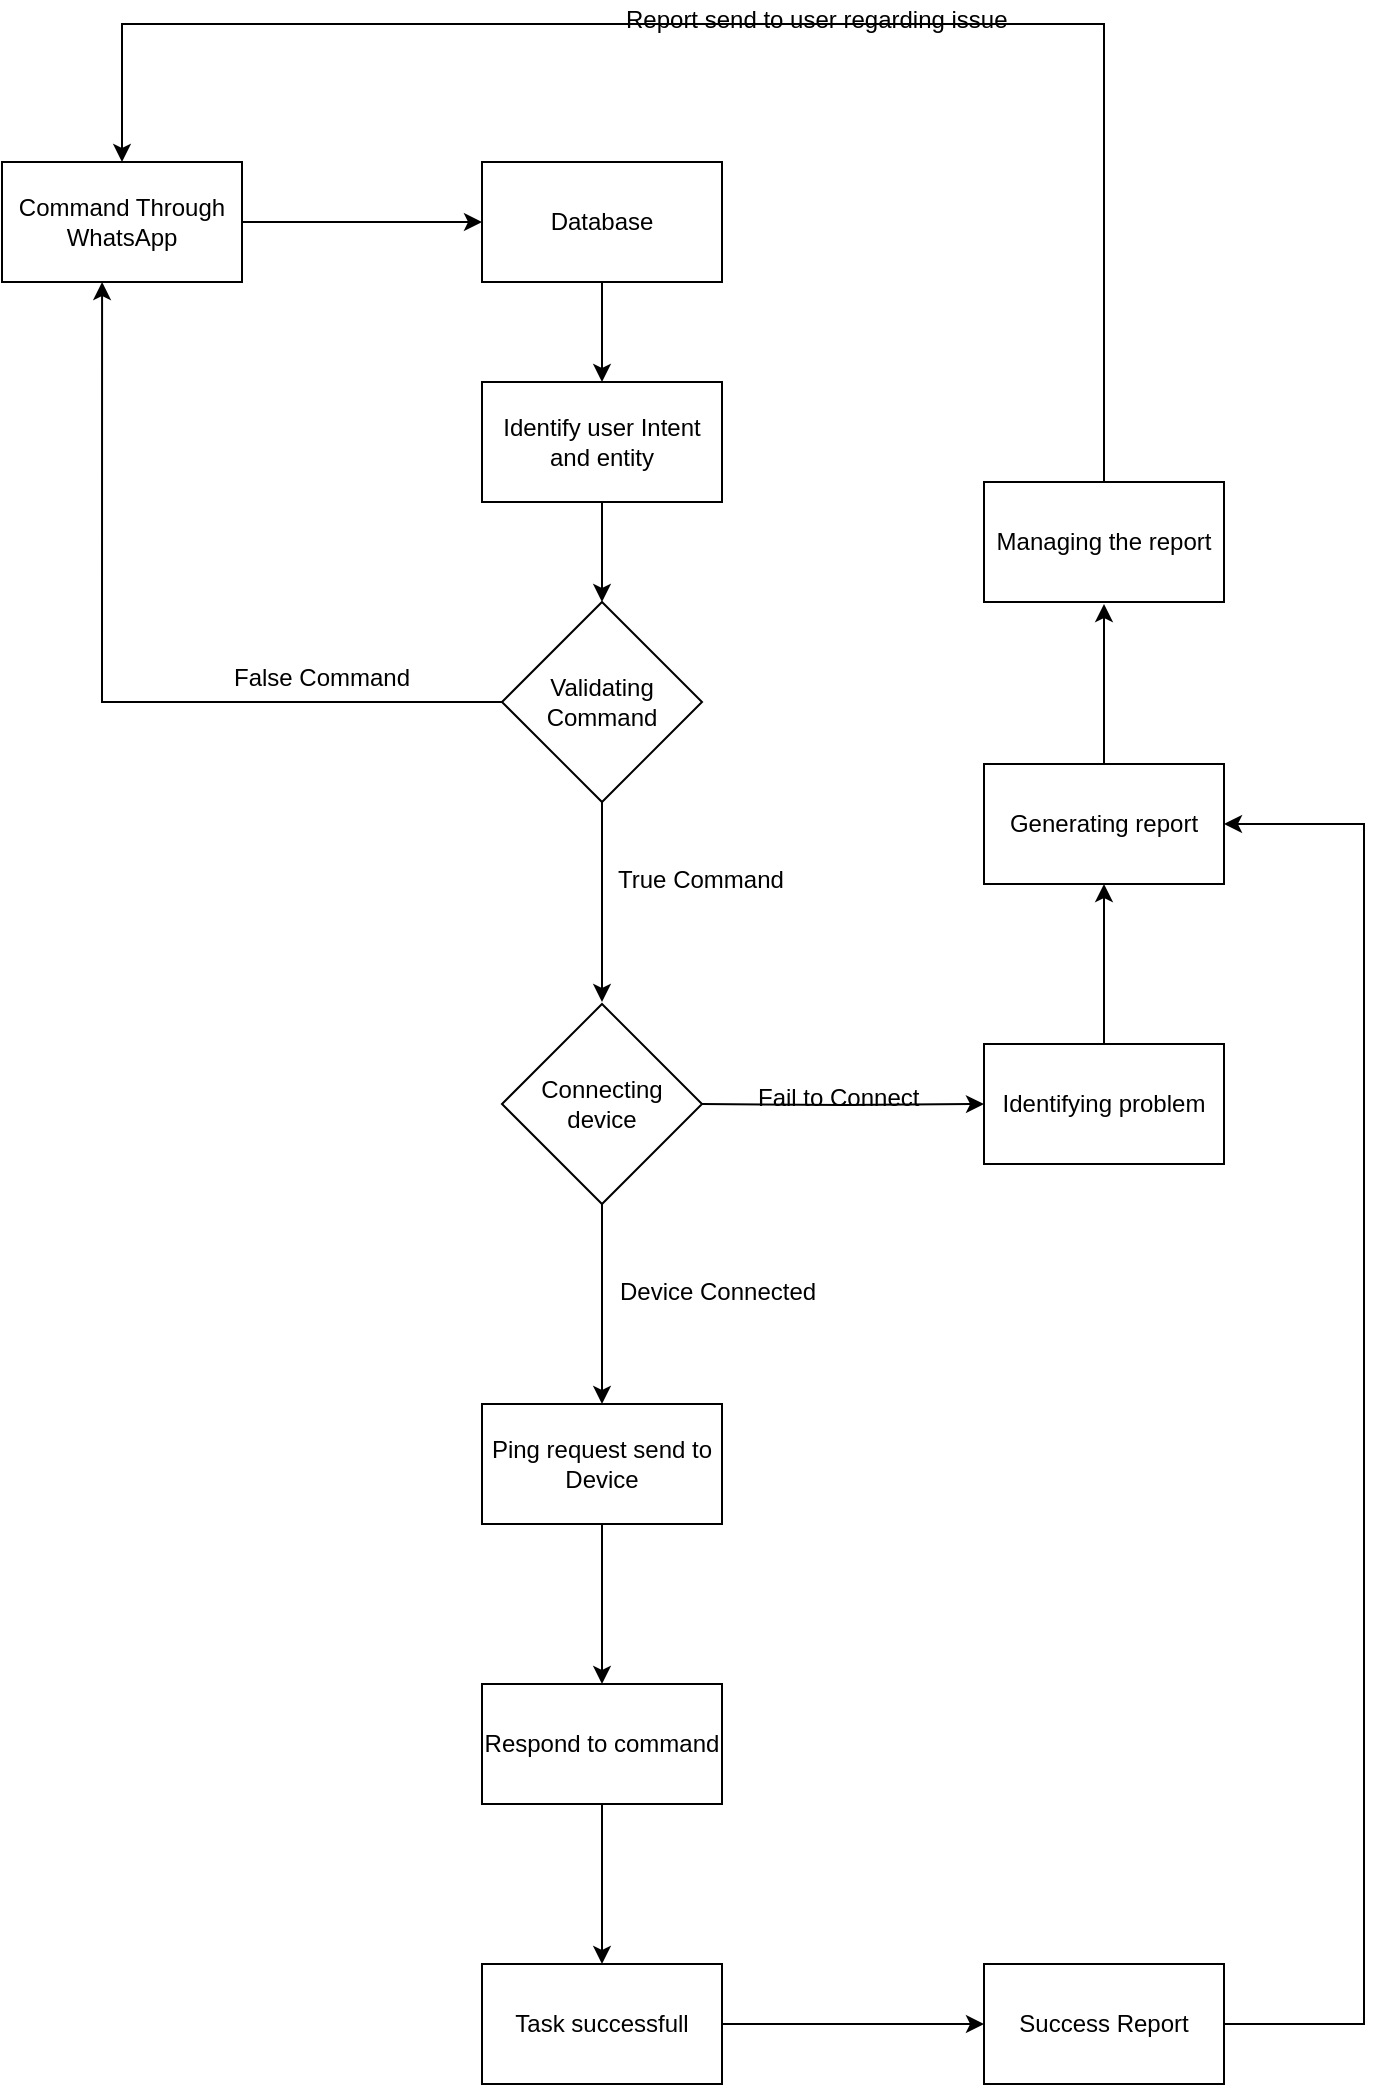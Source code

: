<mxfile version="11.1.4" type="github"><diagram id="h49ec6SwyPcDkB-ck6r0" name="Page-1"><mxGraphModel dx="1422" dy="803" grid="1" gridSize="10" guides="1" tooltips="1" connect="1" arrows="1" fold="1" page="1" pageScale="1" pageWidth="850" pageHeight="1100" math="0" shadow="0"><root><mxCell id="0"/><mxCell id="1" parent="0"/><mxCell id="25UMpvSqQ_4hfWYNe3iv-10" style="edgeStyle=orthogonalEdgeStyle;rounded=0;orthogonalLoop=1;jettySize=auto;html=1;" edge="1" parent="1" source="25UMpvSqQ_4hfWYNe3iv-1" target="25UMpvSqQ_4hfWYNe3iv-8"><mxGeometry relative="1" as="geometry"/></mxCell><mxCell id="25UMpvSqQ_4hfWYNe3iv-1" value="Command Through WhatsApp" style="rounded=0;whiteSpace=wrap;html=1;" vertex="1" parent="1"><mxGeometry x="119" y="99" width="120" height="60" as="geometry"/></mxCell><mxCell id="25UMpvSqQ_4hfWYNe3iv-18" style="edgeStyle=orthogonalEdgeStyle;rounded=0;orthogonalLoop=1;jettySize=auto;html=1;" edge="1" parent="1" source="25UMpvSqQ_4hfWYNe3iv-8" target="25UMpvSqQ_4hfWYNe3iv-11"><mxGeometry relative="1" as="geometry"/></mxCell><mxCell id="25UMpvSqQ_4hfWYNe3iv-8" value="Database" style="rounded=0;whiteSpace=wrap;html=1;align=center;" vertex="1" parent="1"><mxGeometry x="359" y="99" width="120" height="60" as="geometry"/></mxCell><mxCell id="25UMpvSqQ_4hfWYNe3iv-19" style="edgeStyle=orthogonalEdgeStyle;rounded=0;orthogonalLoop=1;jettySize=auto;html=1;" edge="1" parent="1" source="25UMpvSqQ_4hfWYNe3iv-11" target="25UMpvSqQ_4hfWYNe3iv-14"><mxGeometry relative="1" as="geometry"/></mxCell><mxCell id="25UMpvSqQ_4hfWYNe3iv-11" value="&lt;span&gt;Identify user Intent and entity&lt;/span&gt;" style="rounded=0;whiteSpace=wrap;html=1;align=center;" vertex="1" parent="1"><mxGeometry x="359" y="209" width="120" height="60" as="geometry"/></mxCell><mxCell id="25UMpvSqQ_4hfWYNe3iv-20" style="edgeStyle=orthogonalEdgeStyle;rounded=0;orthogonalLoop=1;jettySize=auto;html=1;entryX=0.417;entryY=1;entryDx=0;entryDy=0;entryPerimeter=0;" edge="1" parent="1" source="25UMpvSqQ_4hfWYNe3iv-14" target="25UMpvSqQ_4hfWYNe3iv-1"><mxGeometry relative="1" as="geometry"/></mxCell><mxCell id="25UMpvSqQ_4hfWYNe3iv-23" style="edgeStyle=orthogonalEdgeStyle;rounded=0;orthogonalLoop=1;jettySize=auto;html=1;entryX=0.5;entryY=0;entryDx=0;entryDy=0;" edge="1" parent="1" source="25UMpvSqQ_4hfWYNe3iv-14"><mxGeometry relative="1" as="geometry"><mxPoint x="419" y="519" as="targetPoint"/></mxGeometry></mxCell><mxCell id="25UMpvSqQ_4hfWYNe3iv-37" style="edgeStyle=orthogonalEdgeStyle;rounded=0;orthogonalLoop=1;jettySize=auto;html=1;entryX=0;entryY=0.5;entryDx=0;entryDy=0;" edge="1" parent="1" target="25UMpvSqQ_4hfWYNe3iv-36"><mxGeometry relative="1" as="geometry"><mxPoint x="469" y="570" as="sourcePoint"/></mxGeometry></mxCell><mxCell id="25UMpvSqQ_4hfWYNe3iv-14" value="Validating Command" style="rhombus;whiteSpace=wrap;html=1;align=center;" vertex="1" parent="1"><mxGeometry x="369" y="319" width="100" height="100" as="geometry"/></mxCell><mxCell id="25UMpvSqQ_4hfWYNe3iv-21" value="False Command" style="text;html=1;resizable=0;points=[];autosize=1;align=left;verticalAlign=top;spacingTop=-4;" vertex="1" parent="1"><mxGeometry x="233" y="347" width="110" height="20" as="geometry"/></mxCell><mxCell id="25UMpvSqQ_4hfWYNe3iv-24" value="True Command" style="text;html=1;resizable=0;points=[];autosize=1;align=left;verticalAlign=top;spacingTop=-4;" vertex="1" parent="1"><mxGeometry x="425" y="448" width="100" height="20" as="geometry"/></mxCell><mxCell id="25UMpvSqQ_4hfWYNe3iv-32" style="edgeStyle=orthogonalEdgeStyle;rounded=0;orthogonalLoop=1;jettySize=auto;html=1;entryX=0.5;entryY=0;entryDx=0;entryDy=0;" edge="1" parent="1" source="25UMpvSqQ_4hfWYNe3iv-25" target="25UMpvSqQ_4hfWYNe3iv-31"><mxGeometry relative="1" as="geometry"/></mxCell><mxCell id="25UMpvSqQ_4hfWYNe3iv-25" value="&lt;div&gt;Connecting &lt;br&gt;&lt;/div&gt;&lt;div&gt;device&lt;/div&gt;" style="rhombus;whiteSpace=wrap;html=1;align=center;" vertex="1" parent="1"><mxGeometry x="369" y="520" width="100" height="100" as="geometry"/></mxCell><mxCell id="25UMpvSqQ_4hfWYNe3iv-34" value="" style="edgeStyle=orthogonalEdgeStyle;rounded=0;orthogonalLoop=1;jettySize=auto;html=1;" edge="1" parent="1" source="25UMpvSqQ_4hfWYNe3iv-31" target="25UMpvSqQ_4hfWYNe3iv-33"><mxGeometry relative="1" as="geometry"/></mxCell><mxCell id="25UMpvSqQ_4hfWYNe3iv-31" value="Ping request send to Device" style="rounded=0;whiteSpace=wrap;html=1;align=center;" vertex="1" parent="1"><mxGeometry x="359" y="720" width="120" height="60" as="geometry"/></mxCell><mxCell id="25UMpvSqQ_4hfWYNe3iv-50" value="" style="edgeStyle=orthogonalEdgeStyle;rounded=0;orthogonalLoop=1;jettySize=auto;html=1;" edge="1" parent="1" source="25UMpvSqQ_4hfWYNe3iv-33" target="25UMpvSqQ_4hfWYNe3iv-49"><mxGeometry relative="1" as="geometry"/></mxCell><mxCell id="25UMpvSqQ_4hfWYNe3iv-33" value="Respond to command" style="rounded=0;whiteSpace=wrap;html=1;align=center;" vertex="1" parent="1"><mxGeometry x="359" y="860" width="120" height="60" as="geometry"/></mxCell><mxCell id="25UMpvSqQ_4hfWYNe3iv-52" value="" style="edgeStyle=orthogonalEdgeStyle;rounded=0;orthogonalLoop=1;jettySize=auto;html=1;" edge="1" parent="1" source="25UMpvSqQ_4hfWYNe3iv-49" target="25UMpvSqQ_4hfWYNe3iv-51"><mxGeometry relative="1" as="geometry"/></mxCell><mxCell id="25UMpvSqQ_4hfWYNe3iv-49" value="Task successfull" style="rounded=0;whiteSpace=wrap;html=1;align=center;" vertex="1" parent="1"><mxGeometry x="359" y="1000" width="120" height="60" as="geometry"/></mxCell><mxCell id="25UMpvSqQ_4hfWYNe3iv-54" style="edgeStyle=orthogonalEdgeStyle;rounded=0;orthogonalLoop=1;jettySize=auto;html=1;entryX=1;entryY=0.5;entryDx=0;entryDy=0;exitX=1;exitY=0.5;exitDx=0;exitDy=0;" edge="1" parent="1" source="25UMpvSqQ_4hfWYNe3iv-51" target="25UMpvSqQ_4hfWYNe3iv-40"><mxGeometry relative="1" as="geometry"><Array as="points"><mxPoint x="800" y="1030"/><mxPoint x="800" y="430"/></Array></mxGeometry></mxCell><mxCell id="25UMpvSqQ_4hfWYNe3iv-51" value="Success Report" style="rounded=0;whiteSpace=wrap;html=1;align=center;" vertex="1" parent="1"><mxGeometry x="610" y="1000" width="120" height="60" as="geometry"/></mxCell><mxCell id="25UMpvSqQ_4hfWYNe3iv-35" value="Device Connected" style="text;html=1;resizable=0;points=[];autosize=1;align=left;verticalAlign=top;spacingTop=-4;" vertex="1" parent="1"><mxGeometry x="426" y="654" width="120" height="20" as="geometry"/></mxCell><mxCell id="25UMpvSqQ_4hfWYNe3iv-41" value="" style="edgeStyle=orthogonalEdgeStyle;rounded=0;orthogonalLoop=1;jettySize=auto;html=1;" edge="1" parent="1" source="25UMpvSqQ_4hfWYNe3iv-36" target="25UMpvSqQ_4hfWYNe3iv-40"><mxGeometry relative="1" as="geometry"/></mxCell><mxCell id="25UMpvSqQ_4hfWYNe3iv-36" value="Identifying problem" style="rounded=0;whiteSpace=wrap;html=1;align=center;" vertex="1" parent="1"><mxGeometry x="610" y="540" width="120" height="60" as="geometry"/></mxCell><mxCell id="25UMpvSqQ_4hfWYNe3iv-43" value="" style="edgeStyle=orthogonalEdgeStyle;rounded=0;orthogonalLoop=1;jettySize=auto;html=1;" edge="1" parent="1" source="25UMpvSqQ_4hfWYNe3iv-40"><mxGeometry relative="1" as="geometry"><mxPoint x="670" y="320" as="targetPoint"/></mxGeometry></mxCell><mxCell id="25UMpvSqQ_4hfWYNe3iv-40" value="Generating report" style="rounded=0;whiteSpace=wrap;html=1;align=center;" vertex="1" parent="1"><mxGeometry x="610" y="400" width="120" height="60" as="geometry"/></mxCell><mxCell id="25UMpvSqQ_4hfWYNe3iv-39" value="Fail to Connect" style="text;html=1;resizable=0;points=[];autosize=1;align=left;verticalAlign=top;spacingTop=-4;" vertex="1" parent="1"><mxGeometry x="495" y="557" width="100" height="20" as="geometry"/></mxCell><mxCell id="25UMpvSqQ_4hfWYNe3iv-47" style="edgeStyle=orthogonalEdgeStyle;rounded=0;orthogonalLoop=1;jettySize=auto;html=1;entryX=0.5;entryY=0;entryDx=0;entryDy=0;" edge="1" parent="1" source="25UMpvSqQ_4hfWYNe3iv-46" target="25UMpvSqQ_4hfWYNe3iv-1"><mxGeometry relative="1" as="geometry"><Array as="points"><mxPoint x="670" y="30"/><mxPoint x="179" y="30"/></Array></mxGeometry></mxCell><mxCell id="25UMpvSqQ_4hfWYNe3iv-46" value="Managing the report" style="rounded=0;whiteSpace=wrap;html=1;align=center;" vertex="1" parent="1"><mxGeometry x="610" y="259" width="120" height="60" as="geometry"/></mxCell><mxCell id="25UMpvSqQ_4hfWYNe3iv-48" value="Report send to user regarding issue" style="text;html=1;resizable=0;points=[];autosize=1;align=left;verticalAlign=top;spacingTop=-4;" vertex="1" parent="1"><mxGeometry x="429" y="18" width="210" height="20" as="geometry"/></mxCell></root></mxGraphModel></diagram></mxfile>